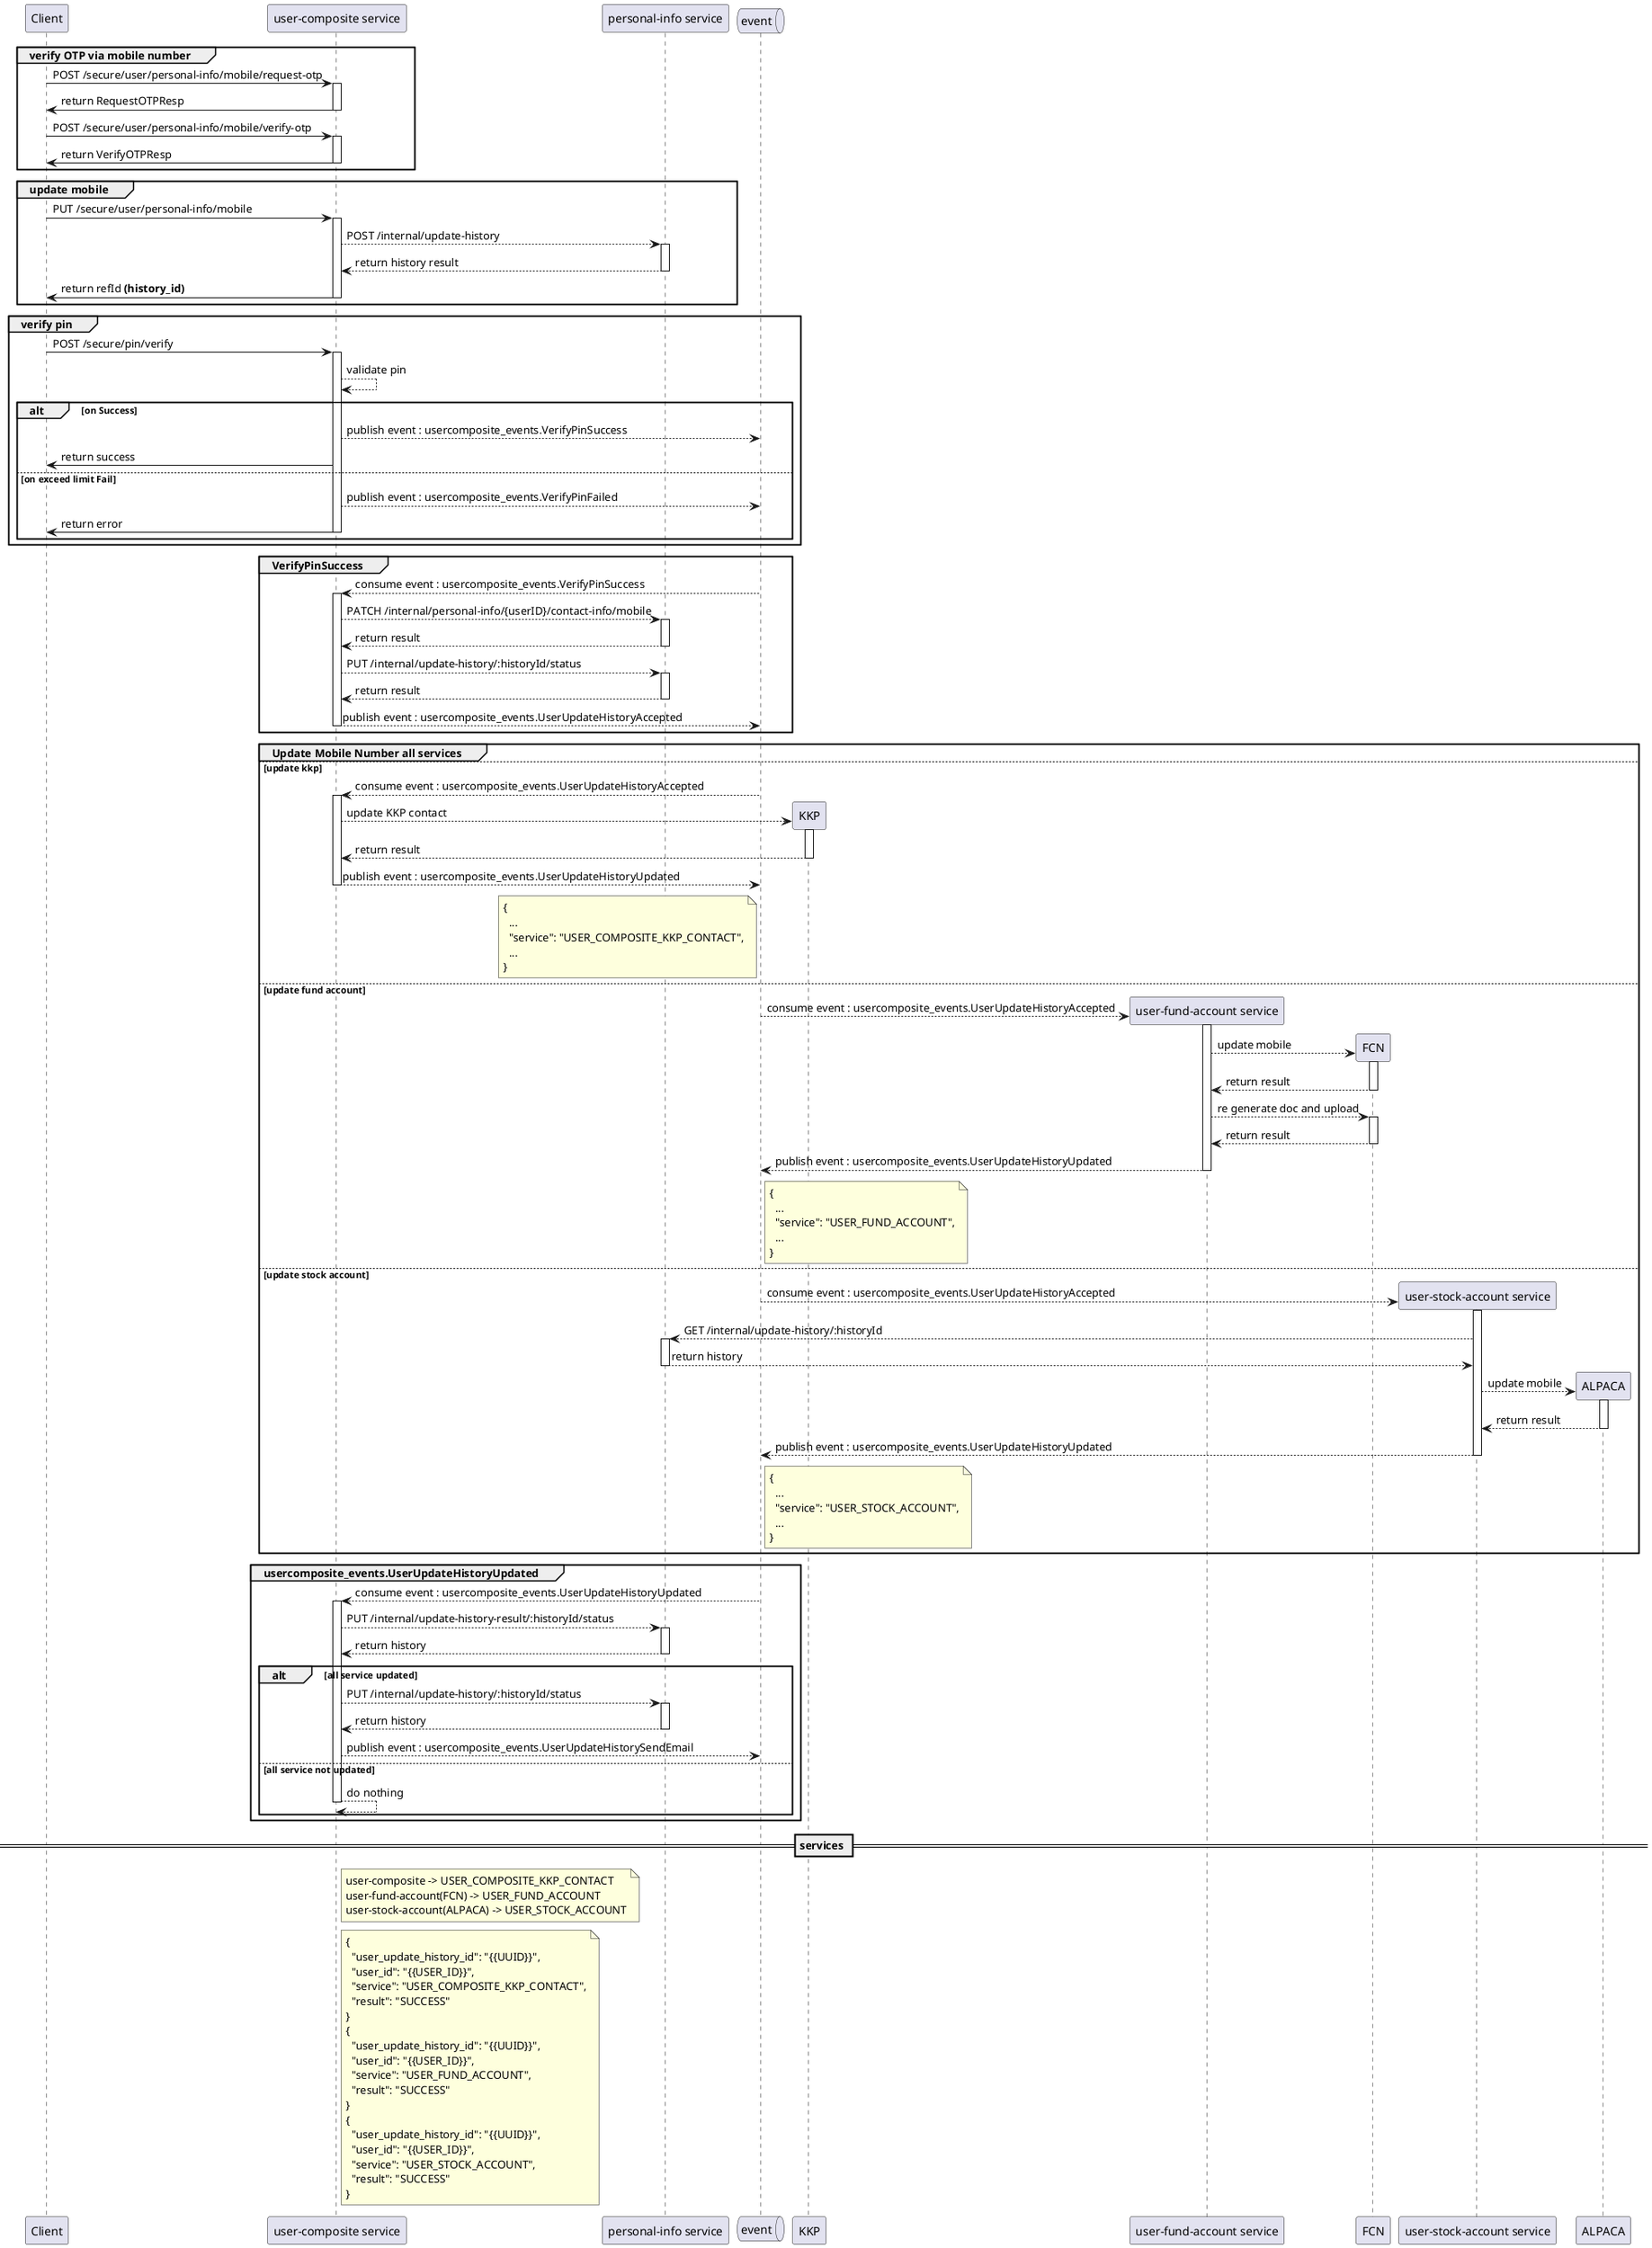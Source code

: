 @startuml update mobile flow
  skinparam backgroundColor white

  participant "Client" as client
  participant "user-composite service" as userComposite
  participant "personal-info service" as personalInfo
  queue "event" as event

  group verify OTP via mobile number
    client -> userComposite ++: POST /secure/user/personal-info/mobile/request-otp
    userComposite -> client --: return RequestOTPResp

    client -> userComposite ++: POST /secure/user/personal-info/mobile/verify-otp
    userComposite -> client --: return VerifyOTPResp
  end

  group update mobile
    client -> userComposite ++: PUT /secure/user/personal-info/mobile
    userComposite --> personalInfo ++: POST /internal/update-history
    personalInfo --> userComposite --: return history result
    userComposite -> client --: return refId **(history_id)**
  end

  group verify pin
    client -> userComposite ++: POST /secure/pin/verify
    userComposite --> userComposite : validate pin

    alt on Success
      userComposite --> event : publish event : usercomposite_events.VerifyPinSuccess
      userComposite -> client : return success
    else on exceed limit Fail
      userComposite --> event : publish event : usercomposite_events.VerifyPinFailed
      userComposite -> client --: return error
    end
  end

  group VerifyPinSuccess
    event --> userComposite ++: consume event : usercomposite_events.VerifyPinSuccess

    userComposite --> personalInfo ++: PATCH /internal/personal-info/{userID}/contact-info/mobile
    personalInfo --> userComposite --: return result

    userComposite --> personalInfo ++: PUT /internal/update-history/:historyId/status
    personalInfo --> userComposite --: return result

    userComposite --> event --: publish event : usercomposite_events.UserUpdateHistoryAccepted
  end

  group Update Mobile Number all services
  else update kkp
    event --> userComposite ++: consume event : usercomposite_events.UserUpdateHistoryAccepted

    create participant KKP
    userComposite --> KKP ++: update KKP contact
    KKP --> userComposite --: return result

    userComposite --> event --: publish event : usercomposite_events.UserUpdateHistoryUpdated
    note left event
      {
        ...
        "service": "USER_COMPOSITE_KKP_CONTACT",
        ...
      }
    end note

  else update fund account

    create participant "user-fund-account service" as fundAccount
    event --> fundAccount ++: consume event : usercomposite_events.UserUpdateHistoryAccepted

    create participant "FCN" as FCN
    fundAccount --> FCN ++: update mobile
    FCN --> fundAccount --: return result

    fundAccount --> FCN ++: re generate doc and upload
    FCN --> fundAccount --: return result

    fundAccount --> event --: publish event : usercomposite_events.UserUpdateHistoryUpdated
    note right event
      {
        ...
        "service": "USER_FUND_ACCOUNT",
        ...
      }
    end note

  else update stock account

    create participant "user-stock-account service" as stockAccount
    event --> stockAccount ++: consume event : usercomposite_events.UserUpdateHistoryAccepted

    stockAccount --> personalInfo ++: GET /internal/update-history/:historyId
    personalInfo --> stockAccount --: return history

    create participant "ALPACA" as ALPACA
    stockAccount --> ALPACA ++: update mobile
    ALPACA --> stockAccount --: return result

    stockAccount --> event --: publish event : usercomposite_events.UserUpdateHistoryUpdated
    note right event
      {
        ...
        "service": "USER_STOCK_ACCOUNT",
        ...
      }
    end note
  end

  group usercomposite_events.UserUpdateHistoryUpdated
    event --> userComposite ++ : consume event : usercomposite_events.UserUpdateHistoryUpdated

    userComposite --> personalInfo ++: PUT /internal/update-history-result/:historyId/status
    personalInfo --> userComposite --: return history

    alt all service updated
      userComposite --> personalInfo ++: PUT /internal/update-history/:historyId/status
      personalInfo --> userComposite --: return history
      userComposite --> event : publish event : usercomposite_events.UserUpdateHistorySendEmail
    else all service not updated
      userComposite --> userComposite --: do nothing
    end
  end

  == services ==
  note right userComposite
     user-composite -> USER_COMPOSITE_KKP_CONTACT
     user-fund-account(FCN) -> USER_FUND_ACCOUNT
     user-stock-account(ALPACA) -> USER_STOCK_ACCOUNT
  end note

  note right userComposite
    ' user-composite
    {
      "user_update_history_id": "{{UUID}}",
      "user_id": "{{USER_ID}}",
      "service": "USER_COMPOSITE_KKP_CONTACT",
      "result": "SUCCESS"
    }
    ' user-fund-account
    {
      "user_update_history_id": "{{UUID}}",
      "user_id": "{{USER_ID}}",
      "service": "USER_FUND_ACCOUNT",
      "result": "SUCCESS"
    }
    ' user-stock-account
    {
      "user_update_history_id": "{{UUID}}",
      "user_id": "{{USER_ID}}",
      "service": "USER_STOCK_ACCOUNT",
      "result": "SUCCESS"
    }
  end note

@enduml
